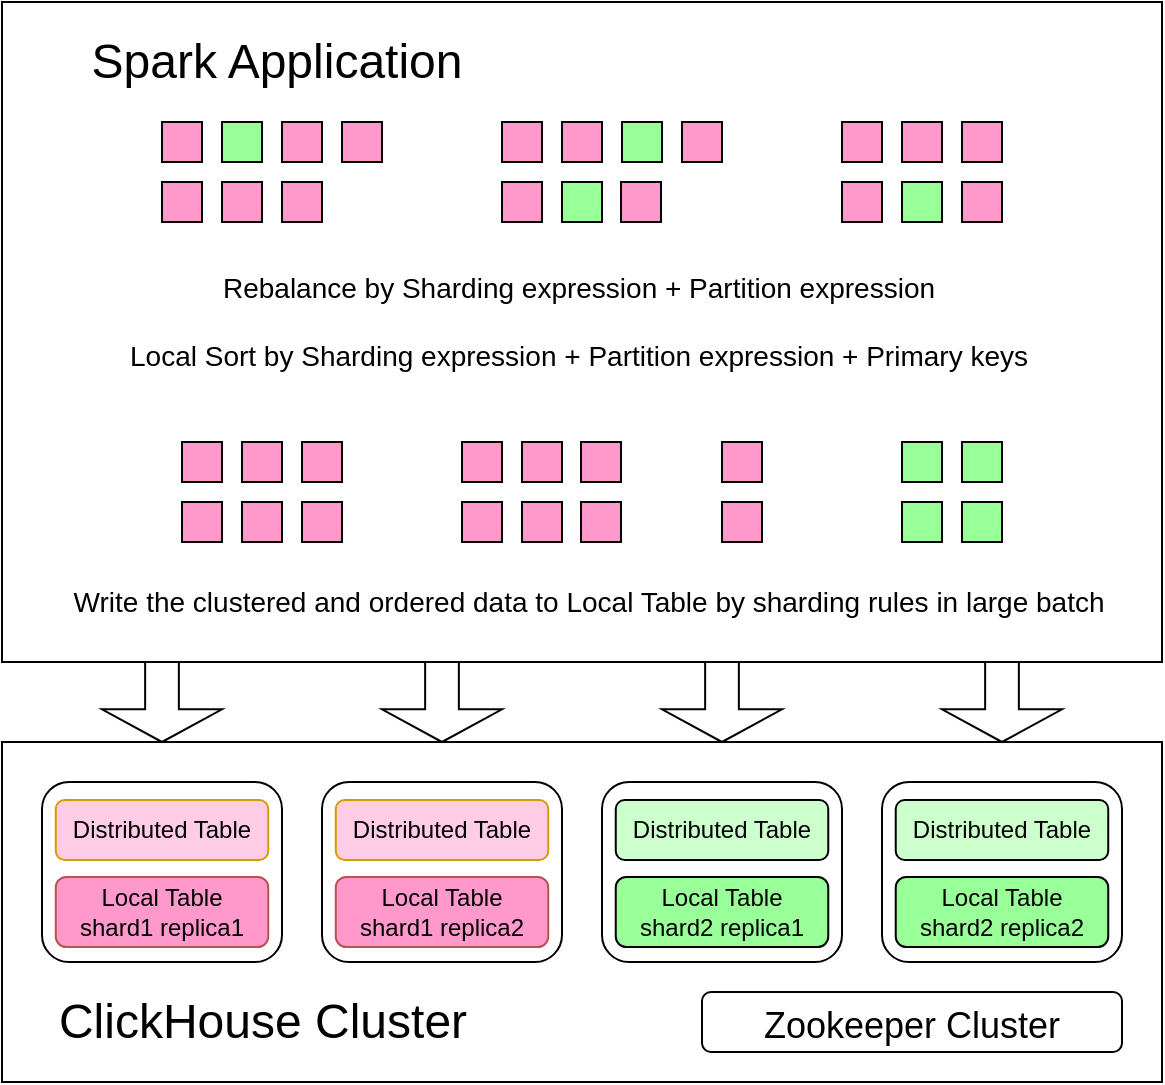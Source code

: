 <mxfile version="20.2.3" type="device"><diagram id="Tl9ABkhQ3kzLEBF2E8n7" name="Page-1"><mxGraphModel dx="851" dy="588" grid="1" gridSize="10" guides="1" tooltips="1" connect="1" arrows="1" fold="1" page="1" pageScale="1" pageWidth="850" pageHeight="1100" math="0" shadow="0"><root><mxCell id="0"/><mxCell id="1" parent="0"/><mxCell id="69EIHnxKYakXwH0F4tNG-64" value="" style="rounded=0;whiteSpace=wrap;html=1;fillColor=none;" parent="1" vertex="1"><mxGeometry x="100" y="600" width="580" height="170" as="geometry"/></mxCell><mxCell id="69EIHnxKYakXwH0F4tNG-81" value="" style="rounded=0;whiteSpace=wrap;html=1;fillColor=none;" parent="1" vertex="1"><mxGeometry x="100" y="230" width="580" height="330" as="geometry"/></mxCell><mxCell id="69EIHnxKYakXwH0F4tNG-2" value="" style="rounded=0;whiteSpace=wrap;html=1;fillColor=#FF99CC;" parent="1" vertex="1"><mxGeometry x="180" y="290" width="20" height="20" as="geometry"/></mxCell><mxCell id="69EIHnxKYakXwH0F4tNG-6" value="" style="rounded=0;whiteSpace=wrap;html=1;fillColor=#99FF99;" parent="1" vertex="1"><mxGeometry x="210" y="290" width="20" height="20" as="geometry"/></mxCell><mxCell id="69EIHnxKYakXwH0F4tNG-7" value="" style="rounded=0;whiteSpace=wrap;html=1;fillColor=#FF99CC;" parent="1" vertex="1"><mxGeometry x="240" y="290" width="20" height="20" as="geometry"/></mxCell><mxCell id="69EIHnxKYakXwH0F4tNG-8" value="" style="rounded=0;whiteSpace=wrap;html=1;fillColor=#FF99CC;" parent="1" vertex="1"><mxGeometry x="270" y="290" width="20" height="20" as="geometry"/></mxCell><mxCell id="69EIHnxKYakXwH0F4tNG-9" value="" style="rounded=0;whiteSpace=wrap;html=1;fillColor=#FF99CC;" parent="1" vertex="1"><mxGeometry x="350" y="290" width="20" height="20" as="geometry"/></mxCell><mxCell id="69EIHnxKYakXwH0F4tNG-16" value="" style="rounded=0;whiteSpace=wrap;html=1;fillColor=#FF99CC;" parent="1" vertex="1"><mxGeometry x="180" y="320" width="20" height="20" as="geometry"/></mxCell><mxCell id="69EIHnxKYakXwH0F4tNG-17" value="" style="rounded=0;whiteSpace=wrap;html=1;fillColor=#FF99CC;" parent="1" vertex="1"><mxGeometry x="210" y="320" width="20" height="20" as="geometry"/></mxCell><mxCell id="69EIHnxKYakXwH0F4tNG-18" value="" style="rounded=0;whiteSpace=wrap;html=1;fillColor=#FF99CC;" parent="1" vertex="1"><mxGeometry x="240" y="320" width="20" height="20" as="geometry"/></mxCell><mxCell id="69EIHnxKYakXwH0F4tNG-19" value="" style="rounded=0;whiteSpace=wrap;html=1;fillColor=#FF99CC;" parent="1" vertex="1"><mxGeometry x="440" y="290" width="20" height="20" as="geometry"/></mxCell><mxCell id="69EIHnxKYakXwH0F4tNG-20" value="" style="rounded=0;whiteSpace=wrap;html=1;fillColor=#FF99CC;" parent="1" vertex="1"><mxGeometry x="350" y="320" width="20" height="20" as="geometry"/></mxCell><mxCell id="69EIHnxKYakXwH0F4tNG-21" value="" style="rounded=0;whiteSpace=wrap;html=1;fillColor=#FF99CC;" parent="1" vertex="1"><mxGeometry x="380" y="290" width="20" height="20" as="geometry"/></mxCell><mxCell id="69EIHnxKYakXwH0F4tNG-22" value="" style="rounded=0;whiteSpace=wrap;html=1;fillColor=#99FF99;" parent="1" vertex="1"><mxGeometry x="410" y="290" width="20" height="20" as="geometry"/></mxCell><mxCell id="69EIHnxKYakXwH0F4tNG-23" value="" style="rounded=0;whiteSpace=wrap;html=1;fillColor=#99FF99;" parent="1" vertex="1"><mxGeometry x="380" y="320" width="20" height="20" as="geometry"/></mxCell><mxCell id="69EIHnxKYakXwH0F4tNG-24" value="" style="rounded=0;whiteSpace=wrap;html=1;fillColor=#FF99CC;" parent="1" vertex="1"><mxGeometry x="409.5" y="320" width="20" height="20" as="geometry"/></mxCell><mxCell id="69EIHnxKYakXwH0F4tNG-32" value="" style="rounded=0;whiteSpace=wrap;html=1;fillColor=#FF99CC;" parent="1" vertex="1"><mxGeometry x="520" y="290" width="20" height="20" as="geometry"/></mxCell><mxCell id="69EIHnxKYakXwH0F4tNG-33" value="" style="rounded=0;whiteSpace=wrap;html=1;fillColor=#FF99CC;" parent="1" vertex="1"><mxGeometry x="550" y="290" width="20" height="20" as="geometry"/></mxCell><mxCell id="69EIHnxKYakXwH0F4tNG-34" value="" style="rounded=0;whiteSpace=wrap;html=1;fillColor=#99FF99;" parent="1" vertex="1"><mxGeometry x="550" y="320" width="20" height="20" as="geometry"/></mxCell><mxCell id="69EIHnxKYakXwH0F4tNG-35" value="" style="rounded=0;whiteSpace=wrap;html=1;fillColor=#FF99CC;" parent="1" vertex="1"><mxGeometry x="580" y="290" width="20" height="20" as="geometry"/></mxCell><mxCell id="69EIHnxKYakXwH0F4tNG-36" value="" style="rounded=0;whiteSpace=wrap;html=1;fillColor=#FF99CC;" parent="1" vertex="1"><mxGeometry x="520" y="320" width="20" height="20" as="geometry"/></mxCell><mxCell id="69EIHnxKYakXwH0F4tNG-38" value="" style="rounded=0;whiteSpace=wrap;html=1;fillColor=#FF99CC;" parent="1" vertex="1"><mxGeometry x="580" y="320" width="20" height="20" as="geometry"/></mxCell><mxCell id="69EIHnxKYakXwH0F4tNG-41" value="" style="rounded=0;whiteSpace=wrap;html=1;fillColor=#FF99CC;strokeColor=#000000;" parent="1" vertex="1"><mxGeometry x="190" y="450" width="20" height="20" as="geometry"/></mxCell><mxCell id="69EIHnxKYakXwH0F4tNG-42" value="" style="rounded=0;whiteSpace=wrap;html=1;fillColor=#FF99CC;strokeColor=#000000;" parent="1" vertex="1"><mxGeometry x="250" y="450" width="20" height="20" as="geometry"/></mxCell><mxCell id="69EIHnxKYakXwH0F4tNG-45" value="" style="rounded=0;whiteSpace=wrap;html=1;fillColor=#FF99CC;strokeColor=#000000;" parent="1" vertex="1"><mxGeometry x="190" y="480" width="20" height="20" as="geometry"/></mxCell><mxCell id="69EIHnxKYakXwH0F4tNG-46" value="" style="rounded=0;whiteSpace=wrap;html=1;fillColor=#FF99CC;strokeColor=#000000;" parent="1" vertex="1"><mxGeometry x="220" y="450" width="20" height="20" as="geometry"/></mxCell><mxCell id="69EIHnxKYakXwH0F4tNG-49" value="" style="rounded=0;whiteSpace=wrap;html=1;fillColor=#FF99CC;" parent="1" vertex="1"><mxGeometry x="220" y="480" width="20" height="20" as="geometry"/></mxCell><mxCell id="69EIHnxKYakXwH0F4tNG-50" value="" style="rounded=0;whiteSpace=wrap;html=1;fillColor=#FF99CC;" parent="1" vertex="1"><mxGeometry x="250" y="480" width="20" height="20" as="geometry"/></mxCell><mxCell id="69EIHnxKYakXwH0F4tNG-51" value="" style="rounded=0;whiteSpace=wrap;html=1;fillColor=#FF99CC;" parent="1" vertex="1"><mxGeometry x="330" y="450" width="20" height="20" as="geometry"/></mxCell><mxCell id="69EIHnxKYakXwH0F4tNG-52" value="" style="rounded=0;whiteSpace=wrap;html=1;fillColor=#99FF99;" parent="1" vertex="1"><mxGeometry x="580" y="450" width="20" height="20" as="geometry"/></mxCell><mxCell id="69EIHnxKYakXwH0F4tNG-53" value="" style="rounded=0;whiteSpace=wrap;html=1;fillColor=#99FF99;" parent="1" vertex="1"><mxGeometry x="580" y="480" width="20" height="20" as="geometry"/></mxCell><mxCell id="69EIHnxKYakXwH0F4tNG-55" value="" style="rounded=0;whiteSpace=wrap;html=1;fillColor=#FF99CC;" parent="1" vertex="1"><mxGeometry x="360" y="450" width="20" height="20" as="geometry"/></mxCell><mxCell id="69EIHnxKYakXwH0F4tNG-56" value="" style="rounded=0;whiteSpace=wrap;html=1;fillColor=#FF99CC;" parent="1" vertex="1"><mxGeometry x="389.5" y="450" width="20" height="20" as="geometry"/></mxCell><mxCell id="69EIHnxKYakXwH0F4tNG-57" value="" style="rounded=0;whiteSpace=wrap;html=1;fillColor=#99FF99;" parent="1" vertex="1"><mxGeometry x="550" y="450" width="20" height="20" as="geometry"/></mxCell><mxCell id="69EIHnxKYakXwH0F4tNG-59" value="" style="rounded=0;whiteSpace=wrap;html=1;fillColor=#FF99CC;" parent="1" vertex="1"><mxGeometry x="389.5" y="480" width="20" height="20" as="geometry"/></mxCell><mxCell id="69EIHnxKYakXwH0F4tNG-60" value="" style="rounded=0;whiteSpace=wrap;html=1;fillColor=#FF99CC;" parent="1" vertex="1"><mxGeometry x="330" y="480" width="20" height="20" as="geometry"/></mxCell><mxCell id="69EIHnxKYakXwH0F4tNG-61" value="" style="rounded=0;whiteSpace=wrap;html=1;fillColor=#99FF99;" parent="1" vertex="1"><mxGeometry x="550" y="480" width="20" height="20" as="geometry"/></mxCell><mxCell id="69EIHnxKYakXwH0F4tNG-65" value="" style="rounded=1;whiteSpace=wrap;html=1;" parent="1" vertex="1"><mxGeometry x="120" y="620" width="120" height="90" as="geometry"/></mxCell><mxCell id="69EIHnxKYakXwH0F4tNG-66" value="" style="rounded=1;whiteSpace=wrap;html=1;" parent="1" vertex="1"><mxGeometry x="260" y="620" width="120" height="90" as="geometry"/></mxCell><mxCell id="69EIHnxKYakXwH0F4tNG-67" value="" style="rounded=1;whiteSpace=wrap;html=1;" parent="1" vertex="1"><mxGeometry x="400" y="620" width="120" height="90" as="geometry"/></mxCell><mxCell id="69EIHnxKYakXwH0F4tNG-68" value="" style="rounded=1;whiteSpace=wrap;html=1;" parent="1" vertex="1"><mxGeometry x="540" y="620" width="120" height="90" as="geometry"/></mxCell><mxCell id="69EIHnxKYakXwH0F4tNG-69" value="&lt;font style=&quot;font-size: 24px;&quot;&gt;ClickHouse Cluster&lt;/font&gt;" style="text;html=1;resizable=0;autosize=1;align=center;verticalAlign=middle;points=[];fillColor=none;strokeColor=none;rounded=0;" parent="1" vertex="1"><mxGeometry x="120" y="730" width="220" height="20" as="geometry"/></mxCell><mxCell id="69EIHnxKYakXwH0F4tNG-70" value="&lt;font style=&quot;font-size: 18px;&quot;&gt;Zookeeper Cluster&lt;/font&gt;" style="rounded=1;whiteSpace=wrap;html=1;fontSize=24;fillColor=none;" parent="1" vertex="1"><mxGeometry x="450" y="725" width="210" height="30" as="geometry"/></mxCell><mxCell id="69EIHnxKYakXwH0F4tNG-71" value="Distributed Table" style="rounded=1;whiteSpace=wrap;html=1;fillColor=#CCFFCC;" parent="1" vertex="1"><mxGeometry x="546.87" y="629" width="106.25" height="30" as="geometry"/></mxCell><mxCell id="69EIHnxKYakXwH0F4tNG-72" value="Distributed Table" style="rounded=1;whiteSpace=wrap;html=1;fillColor=#CCFFCC;" parent="1" vertex="1"><mxGeometry x="406.88" y="629" width="106.25" height="30" as="geometry"/></mxCell><mxCell id="69EIHnxKYakXwH0F4tNG-73" value="Distributed Table" style="rounded=1;whiteSpace=wrap;html=1;fillColor=#FFCCE6;strokeColor=#d79b00;" parent="1" vertex="1"><mxGeometry x="266.88" y="629" width="106.25" height="30" as="geometry"/></mxCell><mxCell id="69EIHnxKYakXwH0F4tNG-74" value="Distributed Table" style="rounded=1;whiteSpace=wrap;html=1;fillColor=#FFCCE6;strokeColor=#d79b00;" parent="1" vertex="1"><mxGeometry x="126.88" y="629" width="106.25" height="30" as="geometry"/></mxCell><mxCell id="69EIHnxKYakXwH0F4tNG-75" value="Local Table&lt;br&gt;shard1 replica1" style="rounded=1;whiteSpace=wrap;html=1;fillColor=#FF99CC;strokeColor=#b85450;" parent="1" vertex="1"><mxGeometry x="126.88" y="667.5" width="106.25" height="35" as="geometry"/></mxCell><mxCell id="69EIHnxKYakXwH0F4tNG-76" value="Local Table&lt;br&gt;shard1 replica2" style="rounded=1;whiteSpace=wrap;html=1;fillColor=#FF99CC;strokeColor=#b85450;" parent="1" vertex="1"><mxGeometry x="266.88" y="667.5" width="106.25" height="35" as="geometry"/></mxCell><mxCell id="69EIHnxKYakXwH0F4tNG-77" value="Local Table&lt;br&gt;shard2 replica1" style="rounded=1;whiteSpace=wrap;html=1;fillColor=#99FF99;" parent="1" vertex="1"><mxGeometry x="406.88" y="667.5" width="106.25" height="35" as="geometry"/></mxCell><mxCell id="69EIHnxKYakXwH0F4tNG-78" value="Local Table&lt;br&gt;shard2 replica2" style="rounded=1;whiteSpace=wrap;html=1;fillColor=#99FF99;" parent="1" vertex="1"><mxGeometry x="546.87" y="667.5" width="106.25" height="35" as="geometry"/></mxCell><mxCell id="69EIHnxKYakXwH0F4tNG-79" value="&lt;font style=&quot;&quot;&gt;&lt;font style=&quot;font-size: 14px;&quot;&gt;Rebalance by Sharding expression + Partition expression&lt;br&gt;&lt;br&gt;Local Sort by Sharding expression + Partition expression +&amp;nbsp;Primary keys&lt;/font&gt;&lt;br&gt;&lt;/font&gt;" style="text;html=1;resizable=0;autosize=1;align=center;verticalAlign=middle;points=[];fillColor=none;strokeColor=none;rounded=0;" parent="1" vertex="1"><mxGeometry x="157.5" y="365" width="460" height="50" as="geometry"/></mxCell><mxCell id="69EIHnxKYakXwH0F4tNG-80" value="&lt;font style=&quot;&quot;&gt;&lt;span style=&quot;font-size: 14px;&quot;&gt;Write the clustered and ordered data to&lt;/span&gt;&lt;span style=&quot;font-size: 14px;&quot;&gt;&amp;nbsp;Local Table&amp;nbsp;&lt;/span&gt;&lt;span style=&quot;font-size: 14px;&quot;&gt;by sharding rules in large batch&lt;/span&gt;&lt;br&gt;&lt;/font&gt;" style="text;html=1;resizable=0;autosize=1;align=center;verticalAlign=middle;points=[];fillColor=none;strokeColor=none;rounded=0;" parent="1" vertex="1"><mxGeometry x="127.5" y="520" width="530" height="20" as="geometry"/></mxCell><mxCell id="69EIHnxKYakXwH0F4tNG-82" value="&lt;font style=&quot;font-size: 24px;&quot;&gt;Spark Application&lt;/font&gt;" style="text;html=1;resizable=0;autosize=1;align=center;verticalAlign=middle;points=[];fillColor=none;strokeColor=none;rounded=0;" parent="1" vertex="1"><mxGeometry x="136.88" y="250" width="200" height="20" as="geometry"/></mxCell><mxCell id="69EIHnxKYakXwH0F4tNG-85" value="" style="shape=singleArrow;direction=south;whiteSpace=wrap;html=1;fontSize=14;arrowWidth=0.281;arrowSize=0.409;" parent="1" vertex="1"><mxGeometry x="150" y="560" width="60" height="40" as="geometry"/></mxCell><mxCell id="69EIHnxKYakXwH0F4tNG-86" value="" style="shape=singleArrow;direction=south;whiteSpace=wrap;html=1;fontSize=14;arrowWidth=0.281;arrowSize=0.409;" parent="1" vertex="1"><mxGeometry x="290" y="560" width="60" height="40" as="geometry"/></mxCell><mxCell id="69EIHnxKYakXwH0F4tNG-87" value="" style="shape=singleArrow;direction=south;whiteSpace=wrap;html=1;fontSize=14;arrowWidth=0.281;arrowSize=0.409;" parent="1" vertex="1"><mxGeometry x="430" y="560" width="60" height="40" as="geometry"/></mxCell><mxCell id="69EIHnxKYakXwH0F4tNG-88" value="" style="shape=singleArrow;direction=south;whiteSpace=wrap;html=1;fontSize=14;arrowWidth=0.281;arrowSize=0.409;" parent="1" vertex="1"><mxGeometry x="570" y="560" width="60" height="40" as="geometry"/></mxCell><mxCell id="Ir7ta9sy1y9qbdeR9oAp-2" value="" style="rounded=0;whiteSpace=wrap;html=1;fillColor=#FF99CC;" vertex="1" parent="1"><mxGeometry x="360" y="480" width="20" height="20" as="geometry"/></mxCell><mxCell id="Ir7ta9sy1y9qbdeR9oAp-3" value="" style="rounded=0;whiteSpace=wrap;html=1;fillColor=#FF99CC;" vertex="1" parent="1"><mxGeometry x="460" y="480" width="20" height="20" as="geometry"/></mxCell><mxCell id="Ir7ta9sy1y9qbdeR9oAp-4" value="" style="rounded=0;whiteSpace=wrap;html=1;fillColor=#FF99CC;" vertex="1" parent="1"><mxGeometry x="460" y="450" width="20" height="20" as="geometry"/></mxCell></root></mxGraphModel></diagram></mxfile>